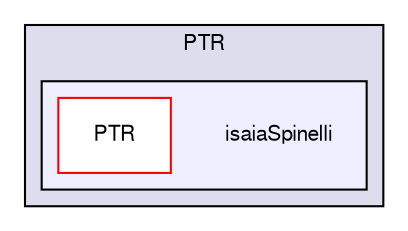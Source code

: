 digraph "isaiaSpinelli" {
  compound=true
  node [ fontsize="10", fontname="FreeSans"];
  edge [ labelfontsize="10", labelfontname="FreeSans"];
  subgraph clusterdir_6cb35e5b62d7ed9ba9811bbe2d8c4ac1 {
    graph [ bgcolor="#ddddee", pencolor="black", label="PTR" fontname="FreeSans", fontsize="10", URL="dir_6cb35e5b62d7ed9ba9811bbe2d8c4ac1.html"]
  subgraph clusterdir_b8f9f851cd7b1bfd125e3fb94868d334 {
    graph [ bgcolor="#eeeeff", pencolor="black", label="" URL="dir_b8f9f851cd7b1bfd125e3fb94868d334.html"];
    dir_b8f9f851cd7b1bfd125e3fb94868d334 [shape=plaintext label="isaiaSpinelli"];
    dir_72c92aaceb08b96c1580f4e34a8a11ff [shape=box label="PTR" color="red" fillcolor="white" style="filled" URL="dir_72c92aaceb08b96c1580f4e34a8a11ff.html"];
  }
  }
}
